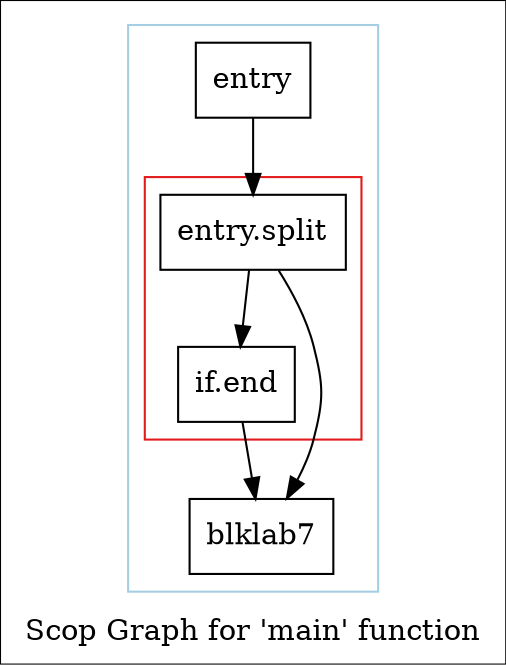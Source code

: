 digraph "Scop Graph for 'main' function" {
	label="Scop Graph for 'main' function";

	Node0xc87f490 [shape=record,label="{entry}"];
	Node0xc87f490 -> Node0xc891e00;
	Node0xc891e00 [shape=record,label="{entry.split}"];
	Node0xc891e00 -> Node0xc882390;
	Node0xc891e00 -> Node0xc893520;
	Node0xc882390 [shape=record,label="{blklab7}"];
	Node0xc893520 [shape=record,label="{if.end}"];
	Node0xc893520 -> Node0xc882390;
	colorscheme = "paired12"
        subgraph cluster_0xc8686b0 {
          label = "";
          style = solid;
          color = 1
          subgraph cluster_0xc860080 {
            label = "";
            style = solid;
            color = 6
            Node0xc891e00;
            Node0xc893520;
          }
          Node0xc87f490;
          Node0xc882390;
        }
}
